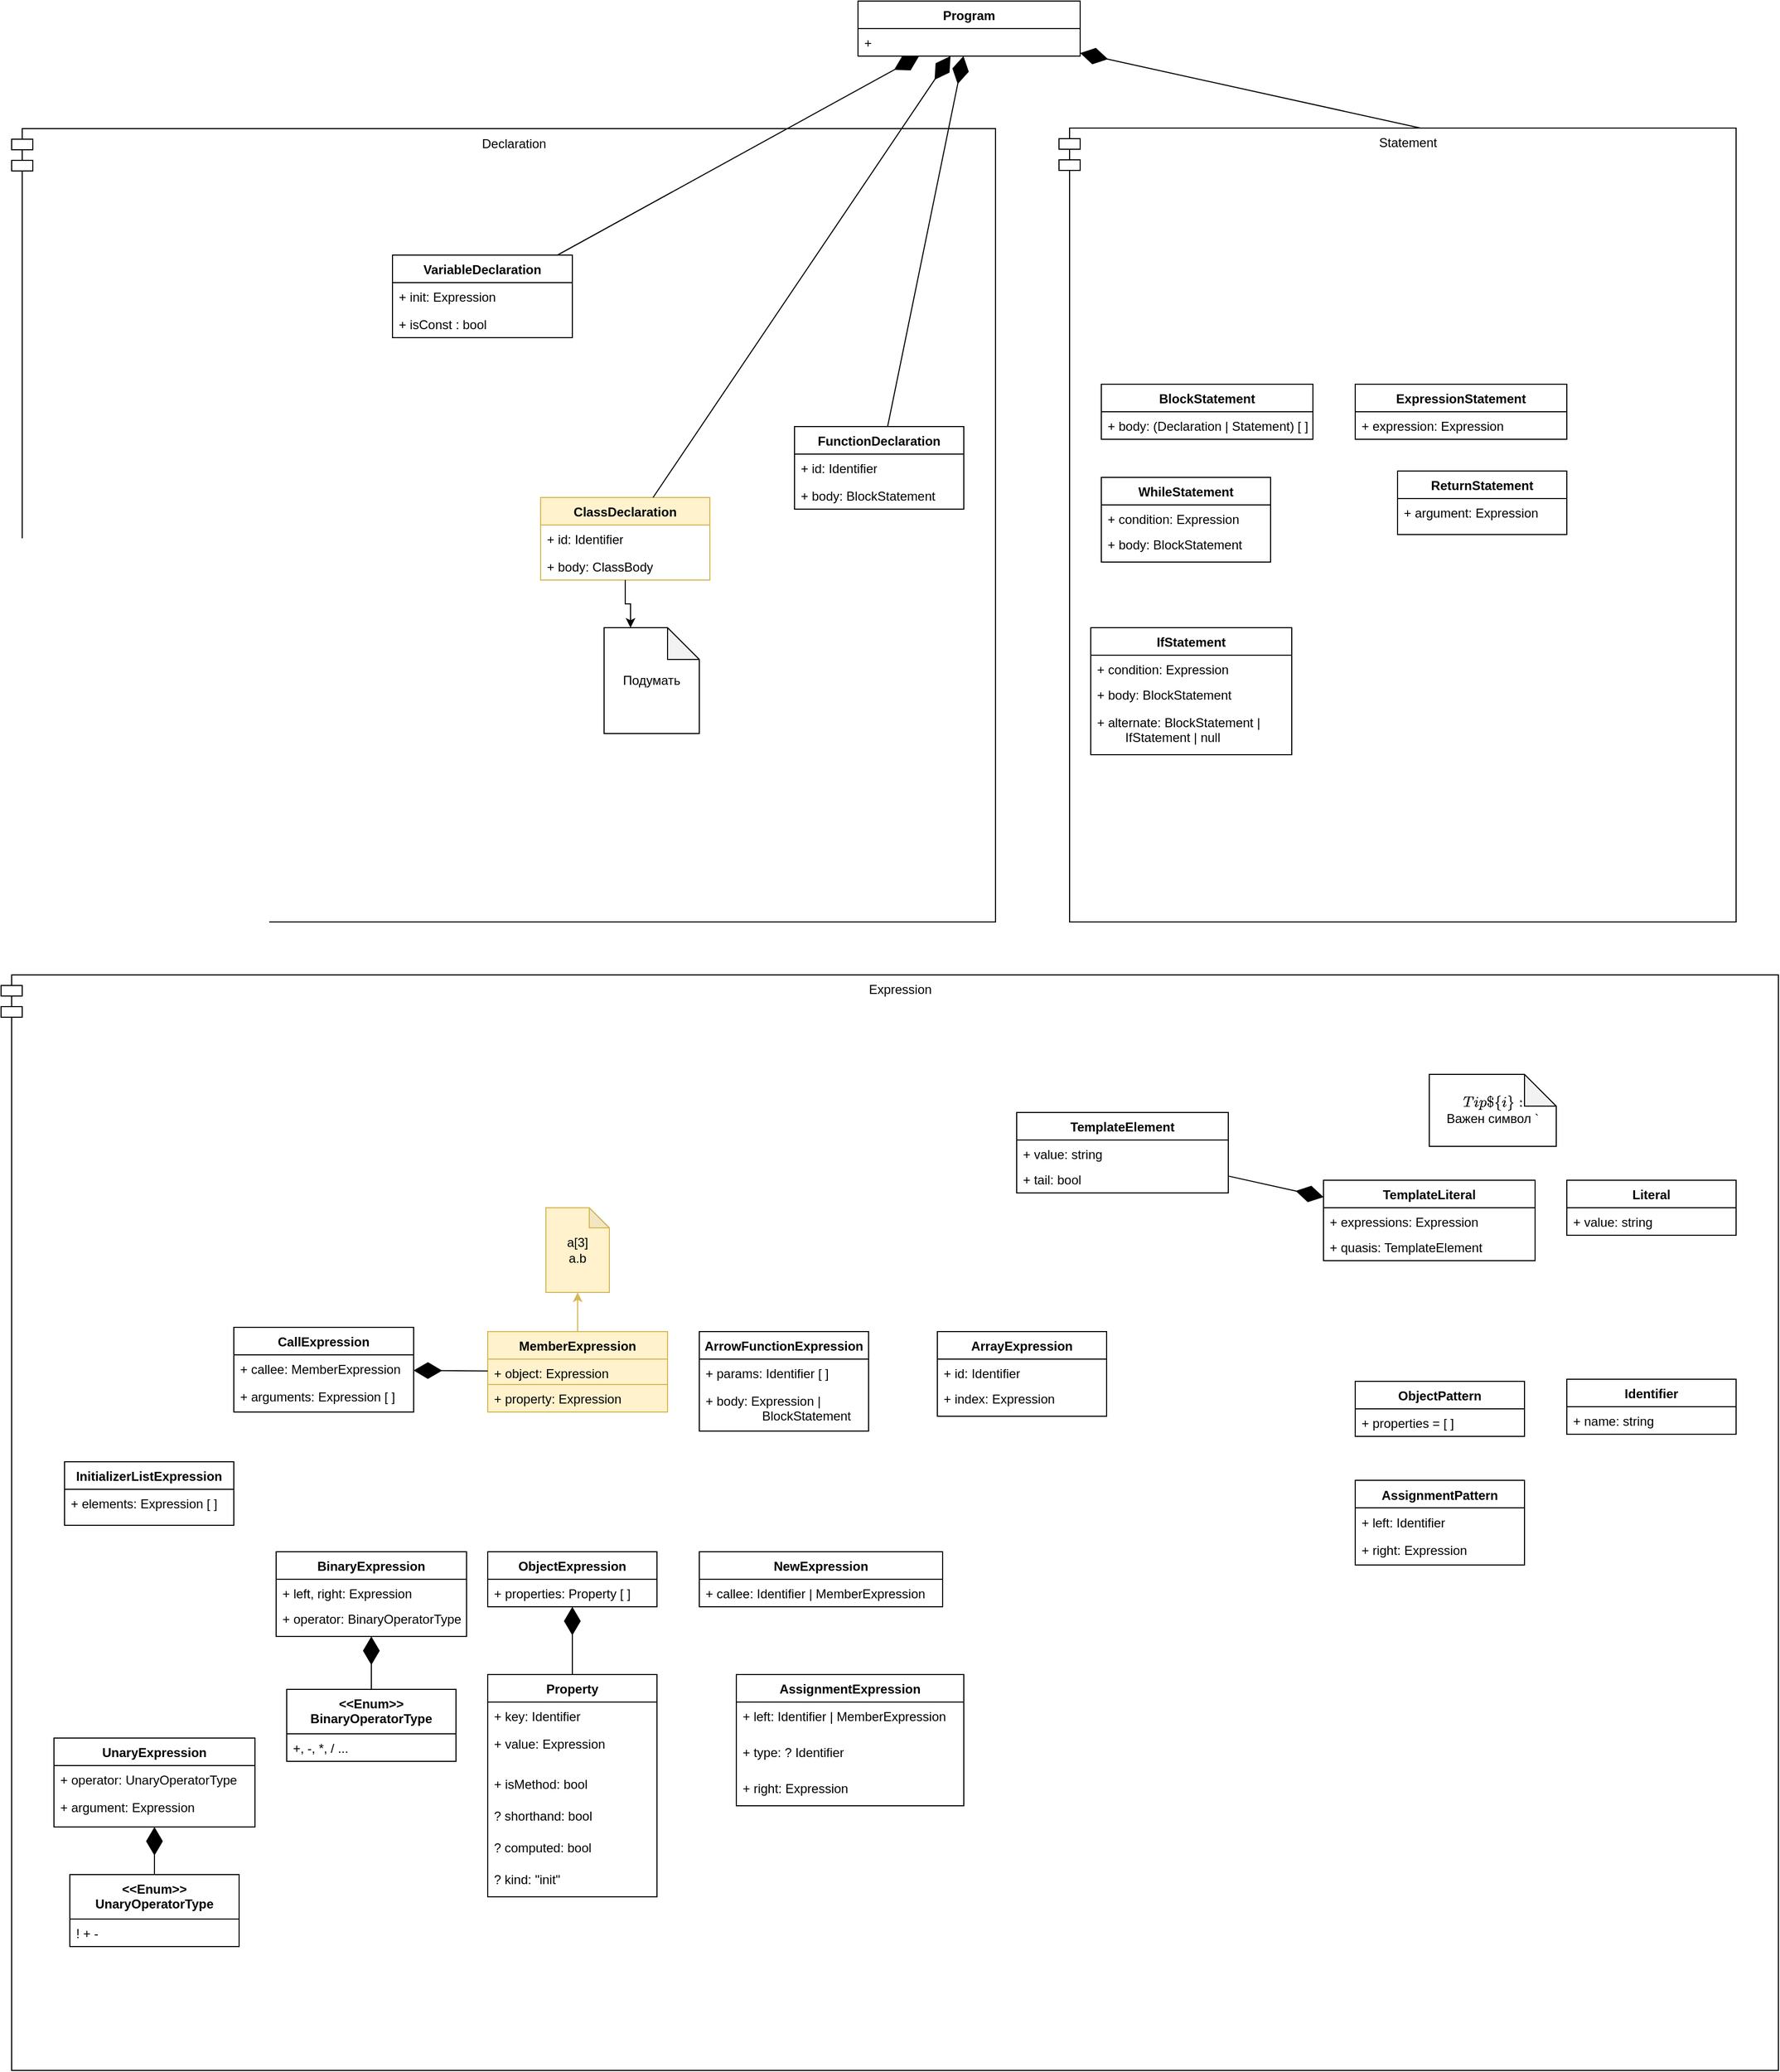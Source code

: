 <mxfile version="27.0.6">
  <diagram name="Page-1" id="hJz45N0BC77foQ6LcJua">
    <mxGraphModel grid="1" page="1" gridSize="10" guides="1" tooltips="1" connect="1" arrows="1" fold="1" pageScale="1" pageWidth="850" pageHeight="1100" math="0" shadow="0">
      <root>
        <mxCell id="0" />
        <mxCell id="1" parent="0" />
        <mxCell id="4ptxb63NITl1WysqNmvm-191" value="Expression" style="shape=module;align=left;spacingLeft=20;align=center;verticalAlign=top;whiteSpace=wrap;html=1;movable=0;resizable=0;rotatable=0;deletable=0;editable=0;locked=1;connectable=0;" vertex="1" parent="1">
          <mxGeometry x="-620" y="1100" width="1680" height="1035" as="geometry" />
        </mxCell>
        <mxCell id="4ptxb63NITl1WysqNmvm-187" value="Statement" style="shape=module;align=left;spacingLeft=20;align=center;verticalAlign=top;whiteSpace=wrap;html=1;movable=0;resizable=0;rotatable=0;deletable=0;editable=0;locked=1;connectable=0;" vertex="1" parent="1">
          <mxGeometry x="380" y="300" width="640" height="750" as="geometry" />
        </mxCell>
        <mxCell id="4ptxb63NITl1WysqNmvm-184" value="Declaration" style="shape=module;align=left;spacingLeft=20;align=center;verticalAlign=top;whiteSpace=wrap;html=1;movable=0;resizable=0;rotatable=0;deletable=0;editable=0;locked=1;connectable=0;" vertex="1" parent="1">
          <mxGeometry x="-610" y="300.5" width="930" height="749.5" as="geometry" />
        </mxCell>
        <mxCell id="4ptxb63NITl1WysqNmvm-1" value="" style="text;strokeColor=none;fillColor=none;align=left;verticalAlign=middle;spacingTop=-1;spacingLeft=4;spacingRight=4;rotatable=0;labelPosition=right;points=[];portConstraint=eastwest;" vertex="1" parent="1">
          <mxGeometry x="320" y="580" width="20" height="14" as="geometry" />
        </mxCell>
        <mxCell id="4ptxb63NITl1WysqNmvm-2" value="" style="text;strokeColor=none;fillColor=none;align=left;verticalAlign=middle;spacingTop=-1;spacingLeft=4;spacingRight=4;rotatable=0;labelPosition=right;points=[];portConstraint=eastwest;" vertex="1" parent="1">
          <mxGeometry x="320" y="580" width="20" height="14" as="geometry" />
        </mxCell>
        <mxCell id="4ptxb63NITl1WysqNmvm-3" value="" style="text;strokeColor=none;fillColor=none;align=left;verticalAlign=middle;spacingTop=-1;spacingLeft=4;spacingRight=4;rotatable=0;labelPosition=right;points=[];portConstraint=eastwest;" vertex="1" parent="1">
          <mxGeometry x="320" y="580" width="20" height="14" as="geometry" />
        </mxCell>
        <mxCell id="4ptxb63NITl1WysqNmvm-4" value="" style="text;strokeColor=none;fillColor=none;align=left;verticalAlign=middle;spacingTop=-1;spacingLeft=4;spacingRight=4;rotatable=0;labelPosition=right;points=[];portConstraint=eastwest;" vertex="1" parent="1">
          <mxGeometry x="320" y="580" width="20" height="14" as="geometry" />
        </mxCell>
        <mxCell id="4ptxb63NITl1WysqNmvm-5" value="" style="text;strokeColor=none;fillColor=none;align=left;verticalAlign=middle;spacingTop=-1;spacingLeft=4;spacingRight=4;rotatable=0;labelPosition=right;points=[];portConstraint=eastwest;" vertex="1" parent="1">
          <mxGeometry x="320" y="580" width="20" height="14" as="geometry" />
        </mxCell>
        <mxCell id="4ptxb63NITl1WysqNmvm-6" value="" style="text;strokeColor=none;fillColor=none;align=left;verticalAlign=middle;spacingTop=-1;spacingLeft=4;spacingRight=4;rotatable=0;labelPosition=right;points=[];portConstraint=eastwest;" vertex="1" parent="1">
          <mxGeometry x="320" y="580" width="20" height="14" as="geometry" />
        </mxCell>
        <mxCell id="4ptxb63NITl1WysqNmvm-7" value="" style="text;strokeColor=none;fillColor=none;align=left;verticalAlign=middle;spacingTop=-1;spacingLeft=4;spacingRight=4;rotatable=0;labelPosition=right;points=[];portConstraint=eastwest;" vertex="1" parent="1">
          <mxGeometry x="320" y="580" width="20" height="14" as="geometry" />
        </mxCell>
        <mxCell id="4ptxb63NITl1WysqNmvm-8" value="" style="text;strokeColor=none;fillColor=none;align=left;verticalAlign=middle;spacingTop=-1;spacingLeft=4;spacingRight=4;rotatable=0;labelPosition=right;points=[];portConstraint=eastwest;" vertex="1" parent="1">
          <mxGeometry x="320" y="580" width="20" height="14" as="geometry" />
        </mxCell>
        <mxCell id="4ptxb63NITl1WysqNmvm-11" value="Program" style="swimlane;fontStyle=1;align=center;verticalAlign=top;childLayout=stackLayout;horizontal=1;startSize=26;horizontalStack=0;resizeParent=1;resizeParentMax=0;resizeLast=0;collapsible=1;marginBottom=0;whiteSpace=wrap;html=1;" vertex="1" parent="1">
          <mxGeometry x="190" y="180" width="210" height="52" as="geometry" />
        </mxCell>
        <mxCell id="4ptxb63NITl1WysqNmvm-12" value="+" style="text;strokeColor=none;fillColor=none;align=left;verticalAlign=top;spacingLeft=4;spacingRight=4;overflow=hidden;rotatable=0;points=[[0,0.5],[1,0.5]];portConstraint=eastwest;whiteSpace=wrap;html=1;" vertex="1" parent="4ptxb63NITl1WysqNmvm-11">
          <mxGeometry y="26" width="210" height="26" as="geometry" />
        </mxCell>
        <mxCell id="4ptxb63NITl1WysqNmvm-25" value="VariableDeclaration" style="swimlane;fontStyle=1;align=center;verticalAlign=top;childLayout=stackLayout;horizontal=1;startSize=26;horizontalStack=0;resizeParent=1;resizeParentMax=0;resizeLast=0;collapsible=1;marginBottom=0;whiteSpace=wrap;html=1;" vertex="1" parent="1">
          <mxGeometry x="-250" y="420" width="170" height="78" as="geometry" />
        </mxCell>
        <mxCell id="4ptxb63NITl1WysqNmvm-80" value="+ init: Expression" style="text;strokeColor=none;fillColor=none;align=left;verticalAlign=top;spacingLeft=4;spacingRight=4;overflow=hidden;rotatable=0;points=[[0,0.5],[1,0.5]];portConstraint=eastwest;whiteSpace=wrap;html=1;" vertex="1" parent="4ptxb63NITl1WysqNmvm-25">
          <mxGeometry y="26" width="170" height="26" as="geometry" />
        </mxCell>
        <mxCell id="4ptxb63NITl1WysqNmvm-26" value="+ isConst : bool" style="text;strokeColor=none;fillColor=none;align=left;verticalAlign=top;spacingLeft=4;spacingRight=4;overflow=hidden;rotatable=0;points=[[0,0.5],[1,0.5]];portConstraint=eastwest;whiteSpace=wrap;html=1;" vertex="1" parent="4ptxb63NITl1WysqNmvm-25">
          <mxGeometry y="52" width="170" height="26" as="geometry" />
        </mxCell>
        <mxCell id="4ptxb63NITl1WysqNmvm-27" value="FunctionDeclaration" style="swimlane;fontStyle=1;align=center;verticalAlign=top;childLayout=stackLayout;horizontal=1;startSize=26;horizontalStack=0;resizeParent=1;resizeParentMax=0;resizeLast=0;collapsible=1;marginBottom=0;whiteSpace=wrap;html=1;" vertex="1" parent="1">
          <mxGeometry x="130" y="582" width="160" height="78" as="geometry" />
        </mxCell>
        <mxCell id="4ptxb63NITl1WysqNmvm-28" value="+ id: Identifier" style="text;strokeColor=none;fillColor=none;align=left;verticalAlign=top;spacingLeft=4;spacingRight=4;overflow=hidden;rotatable=0;points=[[0,0.5],[1,0.5]];portConstraint=eastwest;whiteSpace=wrap;html=1;" vertex="1" parent="4ptxb63NITl1WysqNmvm-27">
          <mxGeometry y="26" width="160" height="26" as="geometry" />
        </mxCell>
        <mxCell id="4ptxb63NITl1WysqNmvm-92" value="+ body: BlockStatement" style="text;strokeColor=none;fillColor=none;align=left;verticalAlign=top;spacingLeft=4;spacingRight=4;overflow=hidden;rotatable=0;points=[[0,0.5],[1,0.5]];portConstraint=eastwest;whiteSpace=wrap;html=1;" vertex="1" parent="4ptxb63NITl1WysqNmvm-27">
          <mxGeometry y="52" width="160" height="26" as="geometry" />
        </mxCell>
        <mxCell id="4ptxb63NITl1WysqNmvm-29" value="WhileStatement" style="swimlane;fontStyle=1;align=center;verticalAlign=top;childLayout=stackLayout;horizontal=1;startSize=26;horizontalStack=0;resizeParent=1;resizeParentMax=0;resizeLast=0;collapsible=1;marginBottom=0;whiteSpace=wrap;html=1;" vertex="1" parent="1">
          <mxGeometry x="420" y="630" width="160" height="80" as="geometry" />
        </mxCell>
        <mxCell id="4ptxb63NITl1WysqNmvm-136" value="+ condition: Expression" style="text;strokeColor=none;fillColor=none;align=left;verticalAlign=top;spacingLeft=4;spacingRight=4;overflow=hidden;rotatable=0;points=[[0,0.5],[1,0.5]];portConstraint=eastwest;whiteSpace=wrap;html=1;" vertex="1" parent="4ptxb63NITl1WysqNmvm-29">
          <mxGeometry y="26" width="160" height="24" as="geometry" />
        </mxCell>
        <mxCell id="4ptxb63NITl1WysqNmvm-137" value="+ body: BlockStatement" style="text;strokeColor=none;fillColor=none;align=left;verticalAlign=top;spacingLeft=4;spacingRight=4;overflow=hidden;rotatable=0;points=[[0,0.5],[1,0.5]];portConstraint=eastwest;whiteSpace=wrap;html=1;" vertex="1" parent="4ptxb63NITl1WysqNmvm-29">
          <mxGeometry y="50" width="160" height="30" as="geometry" />
        </mxCell>
        <mxCell id="4ptxb63NITl1WysqNmvm-31" value="ClassDeclaration" style="swimlane;fontStyle=1;align=center;verticalAlign=top;childLayout=stackLayout;horizontal=1;startSize=26;horizontalStack=0;resizeParent=1;resizeParentMax=0;resizeLast=0;collapsible=1;marginBottom=0;whiteSpace=wrap;html=1;fillColor=#fff2cc;strokeColor=#d6b656;" vertex="1" parent="1">
          <mxGeometry x="-110" y="649" width="160" height="78" as="geometry" />
        </mxCell>
        <mxCell id="4ptxb63NITl1WysqNmvm-32" value="+ id: Identifier" style="text;strokeColor=none;fillColor=none;align=left;verticalAlign=top;spacingLeft=4;spacingRight=4;overflow=hidden;rotatable=0;points=[[0,0.5],[1,0.5]];portConstraint=eastwest;whiteSpace=wrap;html=1;" vertex="1" parent="4ptxb63NITl1WysqNmvm-31">
          <mxGeometry y="26" width="160" height="26" as="geometry" />
        </mxCell>
        <mxCell id="4ptxb63NITl1WysqNmvm-123" value="+ body: ClassBody" style="text;strokeColor=none;fillColor=none;align=left;verticalAlign=top;spacingLeft=4;spacingRight=4;overflow=hidden;rotatable=0;points=[[0,0.5],[1,0.5]];portConstraint=eastwest;whiteSpace=wrap;html=1;" vertex="1" parent="4ptxb63NITl1WysqNmvm-31">
          <mxGeometry y="52" width="160" height="26" as="geometry" />
        </mxCell>
        <mxCell id="4ptxb63NITl1WysqNmvm-33" value="Identifier" style="swimlane;fontStyle=1;align=center;verticalAlign=top;childLayout=stackLayout;horizontal=1;startSize=26;horizontalStack=0;resizeParent=1;resizeParentMax=0;resizeLast=0;collapsible=1;marginBottom=0;whiteSpace=wrap;html=1;" vertex="1" parent="1">
          <mxGeometry x="860" y="1482" width="160" height="52" as="geometry" />
        </mxCell>
        <mxCell id="4ptxb63NITl1WysqNmvm-34" value="+ name: string" style="text;strokeColor=none;fillColor=none;align=left;verticalAlign=top;spacingLeft=4;spacingRight=4;overflow=hidden;rotatable=0;points=[[0,0.5],[1,0.5]];portConstraint=eastwest;whiteSpace=wrap;html=1;" vertex="1" parent="4ptxb63NITl1WysqNmvm-33">
          <mxGeometry y="26" width="160" height="26" as="geometry" />
        </mxCell>
        <mxCell id="4ptxb63NITl1WysqNmvm-35" value="InitializerListExpression" style="swimlane;fontStyle=1;align=center;verticalAlign=top;childLayout=stackLayout;horizontal=1;startSize=26;horizontalStack=0;resizeParent=1;resizeParentMax=0;resizeLast=0;collapsible=1;marginBottom=0;whiteSpace=wrap;html=1;" vertex="1" parent="1">
          <mxGeometry x="-560" y="1560" width="160" height="60" as="geometry" />
        </mxCell>
        <mxCell id="4ptxb63NITl1WysqNmvm-161" value="+ elements: Expression [ ]" style="text;strokeColor=none;fillColor=none;align=left;verticalAlign=top;spacingLeft=4;spacingRight=4;overflow=hidden;rotatable=0;points=[[0,0.5],[1,0.5]];portConstraint=eastwest;whiteSpace=wrap;html=1;" vertex="1" parent="4ptxb63NITl1WysqNmvm-35">
          <mxGeometry y="26" width="160" height="34" as="geometry" />
        </mxCell>
        <mxCell id="4ptxb63NITl1WysqNmvm-46" value="BlockStatement" style="swimlane;fontStyle=1;align=center;verticalAlign=top;childLayout=stackLayout;horizontal=1;startSize=26;horizontalStack=0;resizeParent=1;resizeParentMax=0;resizeLast=0;collapsible=1;marginBottom=0;whiteSpace=wrap;html=1;" vertex="1" parent="1">
          <mxGeometry x="420" y="542" width="200" height="52" as="geometry" />
        </mxCell>
        <mxCell id="4ptxb63NITl1WysqNmvm-47" value="+ body: (Declaration | Statement) [ ]" style="text;strokeColor=none;fillColor=none;align=left;verticalAlign=top;spacingLeft=4;spacingRight=4;overflow=hidden;rotatable=0;points=[[0,0.5],[1,0.5]];portConstraint=eastwest;whiteSpace=wrap;html=1;" vertex="1" parent="4ptxb63NITl1WysqNmvm-46">
          <mxGeometry y="26" width="200" height="26" as="geometry" />
        </mxCell>
        <mxCell id="4ptxb63NITl1WysqNmvm-48" value="CallExpression" style="swimlane;fontStyle=1;align=center;verticalAlign=top;childLayout=stackLayout;horizontal=1;startSize=26;horizontalStack=0;resizeParent=1;resizeParentMax=0;resizeLast=0;collapsible=1;marginBottom=0;whiteSpace=wrap;html=1;" vertex="1" parent="1">
          <mxGeometry x="-400" y="1433" width="170" height="80" as="geometry" />
        </mxCell>
        <mxCell id="4ptxb63NITl1WysqNmvm-49" value="+ callee: MemberExpression" style="text;strokeColor=none;fillColor=none;align=left;verticalAlign=top;spacingLeft=4;spacingRight=4;overflow=hidden;rotatable=0;points=[[0,0.5],[1,0.5]];portConstraint=eastwest;whiteSpace=wrap;html=1;" vertex="1" parent="4ptxb63NITl1WysqNmvm-48">
          <mxGeometry y="26" width="170" height="26" as="geometry" />
        </mxCell>
        <mxCell id="4ptxb63NITl1WysqNmvm-110" value="+ arguments: Expression [ ]" style="text;strokeColor=none;fillColor=none;align=left;verticalAlign=top;spacingLeft=4;spacingRight=4;overflow=hidden;rotatable=0;points=[[0,0.5],[1,0.5]];portConstraint=eastwest;whiteSpace=wrap;html=1;" vertex="1" parent="4ptxb63NITl1WysqNmvm-48">
          <mxGeometry y="52" width="170" height="28" as="geometry" />
        </mxCell>
        <mxCell id="4ptxb63NITl1WysqNmvm-158" style="edgeStyle=orthogonalEdgeStyle;rounded=0;orthogonalLoop=1;jettySize=auto;html=1;fillColor=#fff2cc;strokeColor=#d6b656;" edge="1" parent="1" source="4ptxb63NITl1WysqNmvm-50" target="4ptxb63NITl1WysqNmvm-157">
          <mxGeometry relative="1" as="geometry" />
        </mxCell>
        <mxCell id="4ptxb63NITl1WysqNmvm-50" value="MemberExpression" style="swimlane;fontStyle=1;align=center;verticalAlign=top;childLayout=stackLayout;horizontal=1;startSize=26;horizontalStack=0;resizeParent=1;resizeParentMax=0;resizeLast=0;collapsible=1;marginBottom=0;whiteSpace=wrap;html=1;fillColor=#fff2cc;strokeColor=#d6b656;" vertex="1" parent="1">
          <mxGeometry x="-160" y="1437" width="170" height="76" as="geometry" />
        </mxCell>
        <mxCell id="4ptxb63NITl1WysqNmvm-160" value="+ object: Expression&lt;span style=&quot;background-color: transparent; color: light-dark(rgb(0, 0, 0), rgb(255, 255, 255));&quot;&gt;&amp;nbsp;&lt;/span&gt;" style="text;strokeColor=#d6b656;fillColor=#fff2cc;align=left;verticalAlign=top;spacingLeft=4;spacingRight=4;overflow=hidden;rotatable=0;points=[[0,0.5],[1,0.5]];portConstraint=eastwest;whiteSpace=wrap;html=1;" vertex="1" parent="4ptxb63NITl1WysqNmvm-50">
          <mxGeometry y="26" width="170" height="24" as="geometry" />
        </mxCell>
        <mxCell id="4ptxb63NITl1WysqNmvm-159" value="+ property: Expression&lt;span style=&quot;background-color: transparent; color: light-dark(rgb(0, 0, 0), rgb(255, 255, 255));&quot;&gt;&amp;nbsp;&lt;/span&gt;" style="text;strokeColor=#d6b656;fillColor=#fff2cc;align=left;verticalAlign=top;spacingLeft=4;spacingRight=4;overflow=hidden;rotatable=0;points=[[0,0.5],[1,0.5]];portConstraint=eastwest;whiteSpace=wrap;html=1;" vertex="1" parent="4ptxb63NITl1WysqNmvm-50">
          <mxGeometry y="50" width="170" height="26" as="geometry" />
        </mxCell>
        <mxCell id="4ptxb63NITl1WysqNmvm-52" value="ArrowFunctionExpression" style="swimlane;fontStyle=1;align=center;verticalAlign=top;childLayout=stackLayout;horizontal=1;startSize=26;horizontalStack=0;resizeParent=1;resizeParentMax=0;resizeLast=0;collapsible=1;marginBottom=0;whiteSpace=wrap;html=1;" vertex="1" parent="1">
          <mxGeometry x="40" y="1437" width="160" height="94" as="geometry" />
        </mxCell>
        <mxCell id="4ptxb63NITl1WysqNmvm-103" value="+ params: Identifier [ ]" style="text;strokeColor=none;fillColor=none;align=left;verticalAlign=top;spacingLeft=4;spacingRight=4;overflow=hidden;rotatable=0;points=[[0,0.5],[1,0.5]];portConstraint=eastwest;whiteSpace=wrap;html=1;" vertex="1" parent="4ptxb63NITl1WysqNmvm-52">
          <mxGeometry y="26" width="160" height="26" as="geometry" />
        </mxCell>
        <mxCell id="4ptxb63NITl1WysqNmvm-106" value="+ body: Expression | &lt;span style=&quot;white-space: pre;&quot;&gt;&#x9;&lt;/span&gt;&lt;span style=&quot;white-space: pre;&quot;&gt;&#x9;&lt;/span&gt;BlockStatement" style="text;strokeColor=none;fillColor=none;align=left;verticalAlign=top;spacingLeft=4;spacingRight=4;overflow=hidden;rotatable=0;points=[[0,0.5],[1,0.5]];portConstraint=eastwest;whiteSpace=wrap;html=1;" vertex="1" parent="4ptxb63NITl1WysqNmvm-52">
          <mxGeometry y="52" width="160" height="42" as="geometry" />
        </mxCell>
        <mxCell id="4ptxb63NITl1WysqNmvm-54" value="BinaryExpression" style="swimlane;fontStyle=1;align=center;verticalAlign=top;childLayout=stackLayout;horizontal=1;startSize=26;horizontalStack=0;resizeParent=1;resizeParentMax=0;resizeLast=0;collapsible=1;marginBottom=0;whiteSpace=wrap;html=1;" vertex="1" parent="1">
          <mxGeometry x="-360" y="1645" width="180" height="80" as="geometry" />
        </mxCell>
        <mxCell id="4ptxb63NITl1WysqNmvm-55" value="+ left, right: Expression" style="text;strokeColor=none;fillColor=none;align=left;verticalAlign=top;spacingLeft=4;spacingRight=4;overflow=hidden;rotatable=0;points=[[0,0.5],[1,0.5]];portConstraint=eastwest;whiteSpace=wrap;html=1;" vertex="1" parent="4ptxb63NITl1WysqNmvm-54">
          <mxGeometry y="26" width="180" height="24" as="geometry" />
        </mxCell>
        <mxCell id="4ptxb63NITl1WysqNmvm-120" value="+ operator: BinaryOperatorType" style="text;strokeColor=none;fillColor=none;align=left;verticalAlign=top;spacingLeft=4;spacingRight=4;overflow=hidden;rotatable=0;points=[[0,0.5],[1,0.5]];portConstraint=eastwest;whiteSpace=wrap;html=1;" vertex="1" parent="4ptxb63NITl1WysqNmvm-54">
          <mxGeometry y="50" width="180" height="30" as="geometry" />
        </mxCell>
        <mxCell id="4ptxb63NITl1WysqNmvm-56" value="TemplateLiteral" style="swimlane;fontStyle=1;align=center;verticalAlign=top;childLayout=stackLayout;horizontal=1;startSize=26;horizontalStack=0;resizeParent=1;resizeParentMax=0;resizeLast=0;collapsible=1;marginBottom=0;whiteSpace=wrap;html=1;" vertex="1" parent="1">
          <mxGeometry x="630" y="1294" width="200" height="76" as="geometry" />
        </mxCell>
        <mxCell id="4ptxb63NITl1WysqNmvm-57" value="+ expressions: Expression" style="text;strokeColor=none;fillColor=none;align=left;verticalAlign=top;spacingLeft=4;spacingRight=4;overflow=hidden;rotatable=0;points=[[0,0.5],[1,0.5]];portConstraint=eastwest;whiteSpace=wrap;html=1;" vertex="1" parent="4ptxb63NITl1WysqNmvm-56">
          <mxGeometry y="26" width="200" height="24" as="geometry" />
        </mxCell>
        <mxCell id="4ptxb63NITl1WysqNmvm-115" value="+ quasis: TemplateElement" style="text;strokeColor=none;fillColor=none;align=left;verticalAlign=top;spacingLeft=4;spacingRight=4;overflow=hidden;rotatable=0;points=[[0,0.5],[1,0.5]];portConstraint=eastwest;whiteSpace=wrap;html=1;" vertex="1" parent="4ptxb63NITl1WysqNmvm-56">
          <mxGeometry y="50" width="200" height="26" as="geometry" />
        </mxCell>
        <mxCell id="4ptxb63NITl1WysqNmvm-58" value="ObjectExpression" style="swimlane;fontStyle=1;align=center;verticalAlign=top;childLayout=stackLayout;horizontal=1;startSize=26;horizontalStack=0;resizeParent=1;resizeParentMax=0;resizeLast=0;collapsible=1;marginBottom=0;whiteSpace=wrap;html=1;" vertex="1" parent="1">
          <mxGeometry x="-160" y="1645" width="160" height="52" as="geometry" />
        </mxCell>
        <mxCell id="4ptxb63NITl1WysqNmvm-59" value="+ properties: Property [ ]" style="text;strokeColor=none;fillColor=none;align=left;verticalAlign=top;spacingLeft=4;spacingRight=4;overflow=hidden;rotatable=0;points=[[0,0.5],[1,0.5]];portConstraint=eastwest;whiteSpace=wrap;html=1;" vertex="1" parent="4ptxb63NITl1WysqNmvm-58">
          <mxGeometry y="26" width="160" height="26" as="geometry" />
        </mxCell>
        <mxCell id="4ptxb63NITl1WysqNmvm-60" value="NewExpression" style="swimlane;fontStyle=1;align=center;verticalAlign=top;childLayout=stackLayout;horizontal=1;startSize=26;horizontalStack=0;resizeParent=1;resizeParentMax=0;resizeLast=0;collapsible=1;marginBottom=0;whiteSpace=wrap;html=1;" vertex="1" parent="1">
          <mxGeometry x="40" y="1645" width="230" height="52" as="geometry" />
        </mxCell>
        <mxCell id="4ptxb63NITl1WysqNmvm-61" value="+ callee: Identifier | MemberExpression" style="text;strokeColor=none;fillColor=none;align=left;verticalAlign=top;spacingLeft=4;spacingRight=4;overflow=hidden;rotatable=0;points=[[0,0.5],[1,0.5]];portConstraint=eastwest;whiteSpace=wrap;html=1;" vertex="1" parent="4ptxb63NITl1WysqNmvm-60">
          <mxGeometry y="26" width="230" height="26" as="geometry" />
        </mxCell>
        <mxCell id="4ptxb63NITl1WysqNmvm-62" value="ReturnStatement" style="swimlane;fontStyle=1;align=center;verticalAlign=top;childLayout=stackLayout;horizontal=1;startSize=26;horizontalStack=0;resizeParent=1;resizeParentMax=0;resizeLast=0;collapsible=1;marginBottom=0;whiteSpace=wrap;html=1;" vertex="1" parent="1">
          <mxGeometry x="700" y="624" width="160" height="60" as="geometry" />
        </mxCell>
        <mxCell id="4ptxb63NITl1WysqNmvm-63" value="+ argument: Expression" style="text;strokeColor=none;fillColor=none;align=left;verticalAlign=top;spacingLeft=4;spacingRight=4;overflow=hidden;rotatable=0;points=[[0,0.5],[1,0.5]];portConstraint=eastwest;whiteSpace=wrap;html=1;" vertex="1" parent="4ptxb63NITl1WysqNmvm-62">
          <mxGeometry y="26" width="160" height="34" as="geometry" />
        </mxCell>
        <mxCell id="4ptxb63NITl1WysqNmvm-64" value="IfStatement" style="swimlane;fontStyle=1;align=center;verticalAlign=top;childLayout=stackLayout;horizontal=1;startSize=26;horizontalStack=0;resizeParent=1;resizeParentMax=0;resizeLast=0;collapsible=1;marginBottom=0;whiteSpace=wrap;html=1;" vertex="1" parent="1">
          <mxGeometry x="410" y="772" width="190" height="120" as="geometry" />
        </mxCell>
        <mxCell id="4ptxb63NITl1WysqNmvm-144" value="+ condition: Expression" style="text;strokeColor=none;fillColor=none;align=left;verticalAlign=top;spacingLeft=4;spacingRight=4;overflow=hidden;rotatable=0;points=[[0,0.5],[1,0.5]];portConstraint=eastwest;whiteSpace=wrap;html=1;" vertex="1" parent="4ptxb63NITl1WysqNmvm-64">
          <mxGeometry y="26" width="190" height="24" as="geometry" />
        </mxCell>
        <mxCell id="4ptxb63NITl1WysqNmvm-65" value="+ body: BlockStatement" style="text;strokeColor=none;fillColor=none;align=left;verticalAlign=top;spacingLeft=4;spacingRight=4;overflow=hidden;rotatable=0;points=[[0,0.5],[1,0.5]];portConstraint=eastwest;whiteSpace=wrap;html=1;" vertex="1" parent="4ptxb63NITl1WysqNmvm-64">
          <mxGeometry y="50" width="190" height="26" as="geometry" />
        </mxCell>
        <mxCell id="4ptxb63NITl1WysqNmvm-145" value="+ alternate: BlockStatement | &lt;span style=&quot;white-space: pre;&quot;&gt;&#x9;&lt;/span&gt;IfStatement | null" style="text;strokeColor=none;fillColor=none;align=left;verticalAlign=top;spacingLeft=4;spacingRight=4;overflow=hidden;rotatable=0;points=[[0,0.5],[1,0.5]];portConstraint=eastwest;whiteSpace=wrap;html=1;" vertex="1" parent="4ptxb63NITl1WysqNmvm-64">
          <mxGeometry y="76" width="190" height="44" as="geometry" />
        </mxCell>
        <mxCell id="4ptxb63NITl1WysqNmvm-66" value="UnaryExpression" style="swimlane;fontStyle=1;align=center;verticalAlign=top;childLayout=stackLayout;horizontal=1;startSize=26;horizontalStack=0;resizeParent=1;resizeParentMax=0;resizeLast=0;collapsible=1;marginBottom=0;whiteSpace=wrap;html=1;" vertex="1" parent="1">
          <mxGeometry x="-570" y="1821" width="190" height="84" as="geometry" />
        </mxCell>
        <mxCell id="4ptxb63NITl1WysqNmvm-67" value="+ operator: UnaryOperatorType" style="text;strokeColor=none;fillColor=none;align=left;verticalAlign=top;spacingLeft=4;spacingRight=4;overflow=hidden;rotatable=0;points=[[0,0.5],[1,0.5]];portConstraint=eastwest;whiteSpace=wrap;html=1;" vertex="1" parent="4ptxb63NITl1WysqNmvm-66">
          <mxGeometry y="26" width="190" height="26" as="geometry" />
        </mxCell>
        <mxCell id="4ptxb63NITl1WysqNmvm-147" value="+ argument: Expression" style="text;strokeColor=none;fillColor=none;align=left;verticalAlign=top;spacingLeft=4;spacingRight=4;overflow=hidden;rotatable=0;points=[[0,0.5],[1,0.5]];portConstraint=eastwest;whiteSpace=wrap;html=1;" vertex="1" parent="4ptxb63NITl1WysqNmvm-66">
          <mxGeometry y="52" width="190" height="32" as="geometry" />
        </mxCell>
        <mxCell id="4ptxb63NITl1WysqNmvm-68" value="ExpressionStatement" style="swimlane;fontStyle=1;align=center;verticalAlign=top;childLayout=stackLayout;horizontal=1;startSize=26;horizontalStack=0;resizeParent=1;resizeParentMax=0;resizeLast=0;collapsible=1;marginBottom=0;whiteSpace=wrap;html=1;" vertex="1" parent="1">
          <mxGeometry x="660" y="542" width="200" height="52" as="geometry" />
        </mxCell>
        <mxCell id="4ptxb63NITl1WysqNmvm-69" value="+ expression: Expression" style="text;strokeColor=none;fillColor=none;align=left;verticalAlign=top;spacingLeft=4;spacingRight=4;overflow=hidden;rotatable=0;points=[[0,0.5],[1,0.5]];portConstraint=eastwest;whiteSpace=wrap;html=1;" vertex="1" parent="4ptxb63NITl1WysqNmvm-68">
          <mxGeometry y="26" width="200" height="26" as="geometry" />
        </mxCell>
        <mxCell id="4ptxb63NITl1WysqNmvm-72" value="AssignmentExpression" style="swimlane;fontStyle=1;align=center;verticalAlign=top;childLayout=stackLayout;horizontal=1;startSize=26;horizontalStack=0;resizeParent=1;resizeParentMax=0;resizeLast=0;collapsible=1;marginBottom=0;whiteSpace=wrap;html=1;" vertex="1" parent="1">
          <mxGeometry x="75" y="1761" width="215" height="124" as="geometry" />
        </mxCell>
        <mxCell id="4ptxb63NITl1WysqNmvm-153" value="+ left: Identifier | MemberExpression" style="text;strokeColor=none;fillColor=none;align=left;verticalAlign=top;spacingLeft=4;spacingRight=4;overflow=hidden;rotatable=0;points=[[0,0.5],[1,0.5]];portConstraint=eastwest;whiteSpace=wrap;html=1;" vertex="1" parent="4ptxb63NITl1WysqNmvm-72">
          <mxGeometry y="26" width="215" height="34" as="geometry" />
        </mxCell>
        <mxCell id="4ptxb63NITl1WysqNmvm-194" value="+ type: ? Identifier" style="text;strokeColor=none;fillColor=none;align=left;verticalAlign=top;spacingLeft=4;spacingRight=4;overflow=hidden;rotatable=0;points=[[0,0.5],[1,0.5]];portConstraint=eastwest;whiteSpace=wrap;html=1;" vertex="1" parent="4ptxb63NITl1WysqNmvm-72">
          <mxGeometry y="60" width="215" height="34" as="geometry" />
        </mxCell>
        <mxCell id="4ptxb63NITl1WysqNmvm-192" value="+ right: Expression" style="text;strokeColor=none;fillColor=none;align=left;verticalAlign=top;spacingLeft=4;spacingRight=4;overflow=hidden;rotatable=0;points=[[0,0.5],[1,0.5]];portConstraint=eastwest;whiteSpace=wrap;html=1;" vertex="1" parent="4ptxb63NITl1WysqNmvm-72">
          <mxGeometry y="94" width="215" height="30" as="geometry" />
        </mxCell>
        <mxCell id="4ptxb63NITl1WysqNmvm-85" value="" style="endArrow=diamondThin;endFill=1;endSize=24;html=1;rounded=0;" edge="1" parent="1" source="4ptxb63NITl1WysqNmvm-25" target="4ptxb63NITl1WysqNmvm-11">
          <mxGeometry width="160" relative="1" as="geometry">
            <mxPoint x="131.0" y="310" as="sourcePoint" />
            <mxPoint x="158.29" y="338" as="targetPoint" />
          </mxGeometry>
        </mxCell>
        <mxCell id="4ptxb63NITl1WysqNmvm-102" value="" style="endArrow=diamondThin;endFill=1;endSize=24;html=1;rounded=0;" edge="1" parent="1" source="4ptxb63NITl1WysqNmvm-121" target="4ptxb63NITl1WysqNmvm-54">
          <mxGeometry width="160" relative="1" as="geometry">
            <mxPoint x="-420" y="1798.872" as="sourcePoint" />
            <mxPoint y="1899.13" as="targetPoint" />
            <Array as="points" />
          </mxGeometry>
        </mxCell>
        <mxCell id="4ptxb63NITl1WysqNmvm-104" value="ObjectPattern" style="swimlane;fontStyle=1;align=center;verticalAlign=top;childLayout=stackLayout;horizontal=1;startSize=26;horizontalStack=0;resizeParent=1;resizeParentMax=0;resizeLast=0;collapsible=1;marginBottom=0;whiteSpace=wrap;html=1;" vertex="1" parent="1">
          <mxGeometry x="660" y="1484" width="160" height="52" as="geometry" />
        </mxCell>
        <mxCell id="4ptxb63NITl1WysqNmvm-105" value="+ properties = [ ]" style="text;strokeColor=none;fillColor=none;align=left;verticalAlign=top;spacingLeft=4;spacingRight=4;overflow=hidden;rotatable=0;points=[[0,0.5],[1,0.5]];portConstraint=eastwest;whiteSpace=wrap;html=1;" vertex="1" parent="4ptxb63NITl1WysqNmvm-104">
          <mxGeometry y="26" width="160" height="26" as="geometry" />
        </mxCell>
        <mxCell id="4ptxb63NITl1WysqNmvm-113" value="Literal" style="swimlane;fontStyle=1;align=center;verticalAlign=top;childLayout=stackLayout;horizontal=1;startSize=26;horizontalStack=0;resizeParent=1;resizeParentMax=0;resizeLast=0;collapsible=1;marginBottom=0;whiteSpace=wrap;html=1;" vertex="1" parent="1">
          <mxGeometry x="860" y="1294" width="160" height="52" as="geometry" />
        </mxCell>
        <mxCell id="4ptxb63NITl1WysqNmvm-114" value="+ value: string" style="text;strokeColor=none;fillColor=none;align=left;verticalAlign=top;spacingLeft=4;spacingRight=4;overflow=hidden;rotatable=0;points=[[0,0.5],[1,0.5]];portConstraint=eastwest;whiteSpace=wrap;html=1;" vertex="1" parent="4ptxb63NITl1WysqNmvm-113">
          <mxGeometry y="26" width="160" height="26" as="geometry" />
        </mxCell>
        <mxCell id="4ptxb63NITl1WysqNmvm-116" value="TemplateElement" style="swimlane;fontStyle=1;align=center;verticalAlign=top;childLayout=stackLayout;horizontal=1;startSize=26;horizontalStack=0;resizeParent=1;resizeParentMax=0;resizeLast=0;collapsible=1;marginBottom=0;whiteSpace=wrap;html=1;" vertex="1" parent="1">
          <mxGeometry x="340" y="1230" width="200" height="76" as="geometry" />
        </mxCell>
        <mxCell id="4ptxb63NITl1WysqNmvm-117" value="&lt;div&gt;+ value: string&lt;/div&gt;" style="text;strokeColor=none;fillColor=none;align=left;verticalAlign=top;spacingLeft=4;spacingRight=4;overflow=hidden;rotatable=0;points=[[0,0.5],[1,0.5]];portConstraint=eastwest;whiteSpace=wrap;html=1;" vertex="1" parent="4ptxb63NITl1WysqNmvm-116">
          <mxGeometry y="26" width="200" height="24" as="geometry" />
        </mxCell>
        <mxCell id="4ptxb63NITl1WysqNmvm-118" value="+ tail: bool" style="text;strokeColor=none;fillColor=none;align=left;verticalAlign=top;spacingLeft=4;spacingRight=4;overflow=hidden;rotatable=0;points=[[0,0.5],[1,0.5]];portConstraint=eastwest;whiteSpace=wrap;html=1;" vertex="1" parent="4ptxb63NITl1WysqNmvm-116">
          <mxGeometry y="50" width="200" height="26" as="geometry" />
        </mxCell>
        <mxCell id="4ptxb63NITl1WysqNmvm-119" value="" style="endArrow=diamondThin;endFill=1;endSize=24;html=1;rounded=0;" edge="1" parent="1" source="4ptxb63NITl1WysqNmvm-116" target="4ptxb63NITl1WysqNmvm-56">
          <mxGeometry width="160" relative="1" as="geometry">
            <mxPoint x="570" y="1219.32" as="sourcePoint" />
            <mxPoint x="660" y="1184.32" as="targetPoint" />
          </mxGeometry>
        </mxCell>
        <mxCell id="4ptxb63NITl1WysqNmvm-121" value="&amp;lt;&amp;lt;Enum&amp;gt;&amp;gt;&lt;br&gt;BinaryOperatorType" style="swimlane;fontStyle=1;align=center;verticalAlign=top;childLayout=stackLayout;horizontal=1;startSize=42;horizontalStack=0;resizeParent=1;resizeParentMax=0;resizeLast=0;collapsible=1;marginBottom=0;whiteSpace=wrap;html=1;" vertex="1" parent="1">
          <mxGeometry x="-350" y="1775" width="160" height="68" as="geometry" />
        </mxCell>
        <mxCell id="4ptxb63NITl1WysqNmvm-122" value="+, -, *, / ..." style="text;strokeColor=none;fillColor=none;align=left;verticalAlign=top;spacingLeft=4;spacingRight=4;overflow=hidden;rotatable=0;points=[[0,0.5],[1,0.5]];portConstraint=eastwest;whiteSpace=wrap;html=1;" vertex="1" parent="4ptxb63NITl1WysqNmvm-121">
          <mxGeometry y="42" width="160" height="26" as="geometry" />
        </mxCell>
        <mxCell id="4ptxb63NITl1WysqNmvm-124" value="Подумать" style="shape=note;whiteSpace=wrap;html=1;backgroundOutline=1;darkOpacity=0.05;" vertex="1" parent="1">
          <mxGeometry x="-50" y="772" width="90" height="100" as="geometry" />
        </mxCell>
        <mxCell id="4ptxb63NITl1WysqNmvm-126" style="edgeStyle=orthogonalEdgeStyle;rounded=0;orthogonalLoop=1;jettySize=auto;html=1;entryX=0;entryY=0;entryDx=25;entryDy=0;entryPerimeter=0;" edge="1" parent="1" source="4ptxb63NITl1WysqNmvm-31" target="4ptxb63NITl1WysqNmvm-124">
          <mxGeometry relative="1" as="geometry" />
        </mxCell>
        <mxCell id="4ptxb63NITl1WysqNmvm-127" value="Property" style="swimlane;fontStyle=1;align=center;verticalAlign=top;childLayout=stackLayout;horizontal=1;startSize=26;horizontalStack=0;resizeParent=1;resizeParentMax=0;resizeLast=0;collapsible=1;marginBottom=0;whiteSpace=wrap;html=1;" vertex="1" parent="1">
          <mxGeometry x="-160" y="1761" width="160" height="210" as="geometry" />
        </mxCell>
        <mxCell id="4ptxb63NITl1WysqNmvm-128" value="+ key: Identifier" style="text;strokeColor=none;fillColor=none;align=left;verticalAlign=top;spacingLeft=4;spacingRight=4;overflow=hidden;rotatable=0;points=[[0,0.5],[1,0.5]];portConstraint=eastwest;whiteSpace=wrap;html=1;" vertex="1" parent="4ptxb63NITl1WysqNmvm-127">
          <mxGeometry y="26" width="160" height="26" as="geometry" />
        </mxCell>
        <mxCell id="4ptxb63NITl1WysqNmvm-129" value="+ value: Expression" style="text;strokeColor=none;fillColor=none;align=left;verticalAlign=top;spacingLeft=4;spacingRight=4;overflow=hidden;rotatable=0;points=[[0,0.5],[1,0.5]];portConstraint=eastwest;whiteSpace=wrap;html=1;" vertex="1" parent="4ptxb63NITl1WysqNmvm-127">
          <mxGeometry y="52" width="160" height="38" as="geometry" />
        </mxCell>
        <mxCell id="4ptxb63NITl1WysqNmvm-131" value="+ isMethod: bool" style="text;strokeColor=none;fillColor=none;align=left;verticalAlign=top;spacingLeft=4;spacingRight=4;overflow=hidden;rotatable=0;points=[[0,0.5],[1,0.5]];portConstraint=eastwest;whiteSpace=wrap;html=1;" vertex="1" parent="4ptxb63NITl1WysqNmvm-127">
          <mxGeometry y="90" width="160" height="30" as="geometry" />
        </mxCell>
        <mxCell id="4ptxb63NITl1WysqNmvm-132" value="? shorthand: bool" style="text;strokeColor=none;fillColor=none;align=left;verticalAlign=top;spacingLeft=4;spacingRight=4;overflow=hidden;rotatable=0;points=[[0,0.5],[1,0.5]];portConstraint=eastwest;whiteSpace=wrap;html=1;" vertex="1" parent="4ptxb63NITl1WysqNmvm-127">
          <mxGeometry y="120" width="160" height="30" as="geometry" />
        </mxCell>
        <mxCell id="4ptxb63NITl1WysqNmvm-133" value="? computed: bool" style="text;strokeColor=none;fillColor=none;align=left;verticalAlign=top;spacingLeft=4;spacingRight=4;overflow=hidden;rotatable=0;points=[[0,0.5],[1,0.5]];portConstraint=eastwest;whiteSpace=wrap;html=1;" vertex="1" parent="4ptxb63NITl1WysqNmvm-127">
          <mxGeometry y="150" width="160" height="30" as="geometry" />
        </mxCell>
        <mxCell id="4ptxb63NITl1WysqNmvm-134" value="? kind: &quot;init&quot;" style="text;strokeColor=none;fillColor=none;align=left;verticalAlign=top;spacingLeft=4;spacingRight=4;overflow=hidden;rotatable=0;points=[[0,0.5],[1,0.5]];portConstraint=eastwest;whiteSpace=wrap;html=1;" vertex="1" parent="4ptxb63NITl1WysqNmvm-127">
          <mxGeometry y="180" width="160" height="30" as="geometry" />
        </mxCell>
        <mxCell id="4ptxb63NITl1WysqNmvm-135" value="" style="endArrow=diamondThin;endFill=1;endSize=24;html=1;rounded=0;" edge="1" parent="1" source="4ptxb63NITl1WysqNmvm-127" target="4ptxb63NITl1WysqNmvm-58">
          <mxGeometry width="160" relative="1" as="geometry">
            <mxPoint x="-50" y="1789" as="sourcePoint" />
            <mxPoint x="-50" y="1723" as="targetPoint" />
            <Array as="points" />
          </mxGeometry>
        </mxCell>
        <mxCell id="4ptxb63NITl1WysqNmvm-154" value="&amp;lt;&amp;lt;Enum&amp;gt;&amp;gt;&lt;br&gt;UnaryOperatorType" style="swimlane;fontStyle=1;align=center;verticalAlign=top;childLayout=stackLayout;horizontal=1;startSize=42;horizontalStack=0;resizeParent=1;resizeParentMax=0;resizeLast=0;collapsible=1;marginBottom=0;whiteSpace=wrap;html=1;" vertex="1" parent="1">
          <mxGeometry x="-555" y="1950" width="160" height="68" as="geometry" />
        </mxCell>
        <mxCell id="4ptxb63NITl1WysqNmvm-155" value="! + -" style="text;strokeColor=none;fillColor=none;align=left;verticalAlign=top;spacingLeft=4;spacingRight=4;overflow=hidden;rotatable=0;points=[[0,0.5],[1,0.5]];portConstraint=eastwest;whiteSpace=wrap;html=1;" vertex="1" parent="4ptxb63NITl1WysqNmvm-154">
          <mxGeometry y="42" width="160" height="26" as="geometry" />
        </mxCell>
        <mxCell id="4ptxb63NITl1WysqNmvm-156" value="" style="endArrow=diamondThin;endFill=1;endSize=24;html=1;rounded=0;" edge="1" parent="1" source="4ptxb63NITl1WysqNmvm-154" target="4ptxb63NITl1WysqNmvm-66">
          <mxGeometry width="160" relative="1" as="geometry">
            <mxPoint x="-300" y="2001" as="sourcePoint" />
            <mxPoint x="-300" y="1935" as="targetPoint" />
            <Array as="points" />
          </mxGeometry>
        </mxCell>
        <mxCell id="4ptxb63NITl1WysqNmvm-157" value="a[3]&lt;div&gt;a.b&lt;/div&gt;" style="shape=note;whiteSpace=wrap;html=1;backgroundOutline=1;darkOpacity=0.05;size=19;fillColor=#fff2cc;strokeColor=#d6b656;" vertex="1" parent="1">
          <mxGeometry x="-105" y="1320" width="60" height="80" as="geometry" />
        </mxCell>
        <mxCell id="4ptxb63NITl1WysqNmvm-162" value="AssignmentPattern" style="swimlane;fontStyle=1;align=center;verticalAlign=top;childLayout=stackLayout;horizontal=1;startSize=26;horizontalStack=0;resizeParent=1;resizeParentMax=0;resizeLast=0;collapsible=1;marginBottom=0;whiteSpace=wrap;html=1;" vertex="1" parent="1">
          <mxGeometry x="660" y="1577.5" width="160" height="80" as="geometry" />
        </mxCell>
        <mxCell id="4ptxb63NITl1WysqNmvm-163" value="+ left: Identifier" style="text;strokeColor=none;fillColor=none;align=left;verticalAlign=top;spacingLeft=4;spacingRight=4;overflow=hidden;rotatable=0;points=[[0,0.5],[1,0.5]];portConstraint=eastwest;whiteSpace=wrap;html=1;" vertex="1" parent="4ptxb63NITl1WysqNmvm-162">
          <mxGeometry y="26" width="160" height="26" as="geometry" />
        </mxCell>
        <mxCell id="4ptxb63NITl1WysqNmvm-164" value="+ right:&amp;nbsp;&lt;span style=&quot;background-color: transparent;&quot;&gt;Expression&amp;nbsp;&lt;/span&gt;" style="text;strokeColor=none;fillColor=none;align=left;verticalAlign=top;spacingLeft=4;spacingRight=4;overflow=hidden;rotatable=0;points=[[0,0.5],[1,0.5]];portConstraint=eastwest;whiteSpace=wrap;html=1;" vertex="1" parent="4ptxb63NITl1WysqNmvm-162">
          <mxGeometry y="52" width="160" height="28" as="geometry" />
        </mxCell>
        <mxCell id="4ptxb63NITl1WysqNmvm-165" value="" style="endArrow=diamondThin;endFill=1;endSize=24;html=1;rounded=0;exitX=0.534;exitY=0;exitDx=0;exitDy=0;exitPerimeter=0;" edge="1" parent="1" source="4ptxb63NITl1WysqNmvm-187" target="4ptxb63NITl1WysqNmvm-11">
          <mxGeometry width="160" relative="1" as="geometry">
            <mxPoint x="670" y="313.143" as="sourcePoint" />
            <mxPoint x="158.29" y="338" as="targetPoint" />
          </mxGeometry>
        </mxCell>
        <mxCell id="4ptxb63NITl1WysqNmvm-174" value="" style="endArrow=diamondThin;endFill=1;endSize=24;html=1;rounded=0;" edge="1" parent="1" source="4ptxb63NITl1WysqNmvm-50" target="4ptxb63NITl1WysqNmvm-48">
          <mxGeometry width="160" relative="1" as="geometry">
            <mxPoint x="-961.5" y="1437" as="sourcePoint" />
            <mxPoint x="-838.5" y="1359" as="targetPoint" />
            <Array as="points" />
          </mxGeometry>
        </mxCell>
        <mxCell id="4ptxb63NITl1WysqNmvm-182" value="`Tip ${i}:`&lt;div&gt;Важен символ `&lt;/div&gt;" style="shape=note;whiteSpace=wrap;html=1;backgroundOutline=1;darkOpacity=0.05;" vertex="1" parent="1">
          <mxGeometry x="730" y="1194" width="120" height="68" as="geometry" />
        </mxCell>
        <mxCell id="4ptxb63NITl1WysqNmvm-185" value="" style="endArrow=diamondThin;endFill=1;endSize=24;html=1;rounded=0;" edge="1" parent="1" source="4ptxb63NITl1WysqNmvm-27" target="4ptxb63NITl1WysqNmvm-11">
          <mxGeometry width="160" relative="1" as="geometry">
            <mxPoint x="131.0" y="310" as="sourcePoint" />
            <mxPoint x="158.29" y="338" as="targetPoint" />
          </mxGeometry>
        </mxCell>
        <mxCell id="4ptxb63NITl1WysqNmvm-186" value="" style="endArrow=diamondThin;endFill=1;endSize=24;html=1;rounded=0;" edge="1" parent="1" source="4ptxb63NITl1WysqNmvm-31" target="4ptxb63NITl1WysqNmvm-11">
          <mxGeometry width="160" relative="1" as="geometry">
            <mxPoint x="131.0" y="310" as="sourcePoint" />
            <mxPoint x="158.29" y="338" as="targetPoint" />
          </mxGeometry>
        </mxCell>
        <mxCell id="4ptxb63NITl1WysqNmvm-200" value="ArrayExpression" style="swimlane;fontStyle=1;align=center;verticalAlign=top;childLayout=stackLayout;horizontal=1;startSize=26;horizontalStack=0;resizeParent=1;resizeParentMax=0;resizeLast=0;collapsible=1;marginBottom=0;whiteSpace=wrap;html=1;" vertex="1" parent="1">
          <mxGeometry x="265" y="1437" width="160" height="80" as="geometry" />
        </mxCell>
        <mxCell id="4ptxb63NITl1WysqNmvm-201" value="+ id: Identifier" style="text;strokeColor=none;fillColor=none;align=left;verticalAlign=top;spacingLeft=4;spacingRight=4;overflow=hidden;rotatable=0;points=[[0,0.5],[1,0.5]];portConstraint=eastwest;whiteSpace=wrap;html=1;" vertex="1" parent="4ptxb63NITl1WysqNmvm-200">
          <mxGeometry y="26" width="160" height="24" as="geometry" />
        </mxCell>
        <mxCell id="4ptxb63NITl1WysqNmvm-202" value="+ index: Expression" style="text;strokeColor=none;fillColor=none;align=left;verticalAlign=top;spacingLeft=4;spacingRight=4;overflow=hidden;rotatable=0;points=[[0,0.5],[1,0.5]];portConstraint=eastwest;whiteSpace=wrap;html=1;" vertex="1" parent="4ptxb63NITl1WysqNmvm-200">
          <mxGeometry y="50" width="160" height="30" as="geometry" />
        </mxCell>
      </root>
    </mxGraphModel>
  </diagram>
</mxfile>
